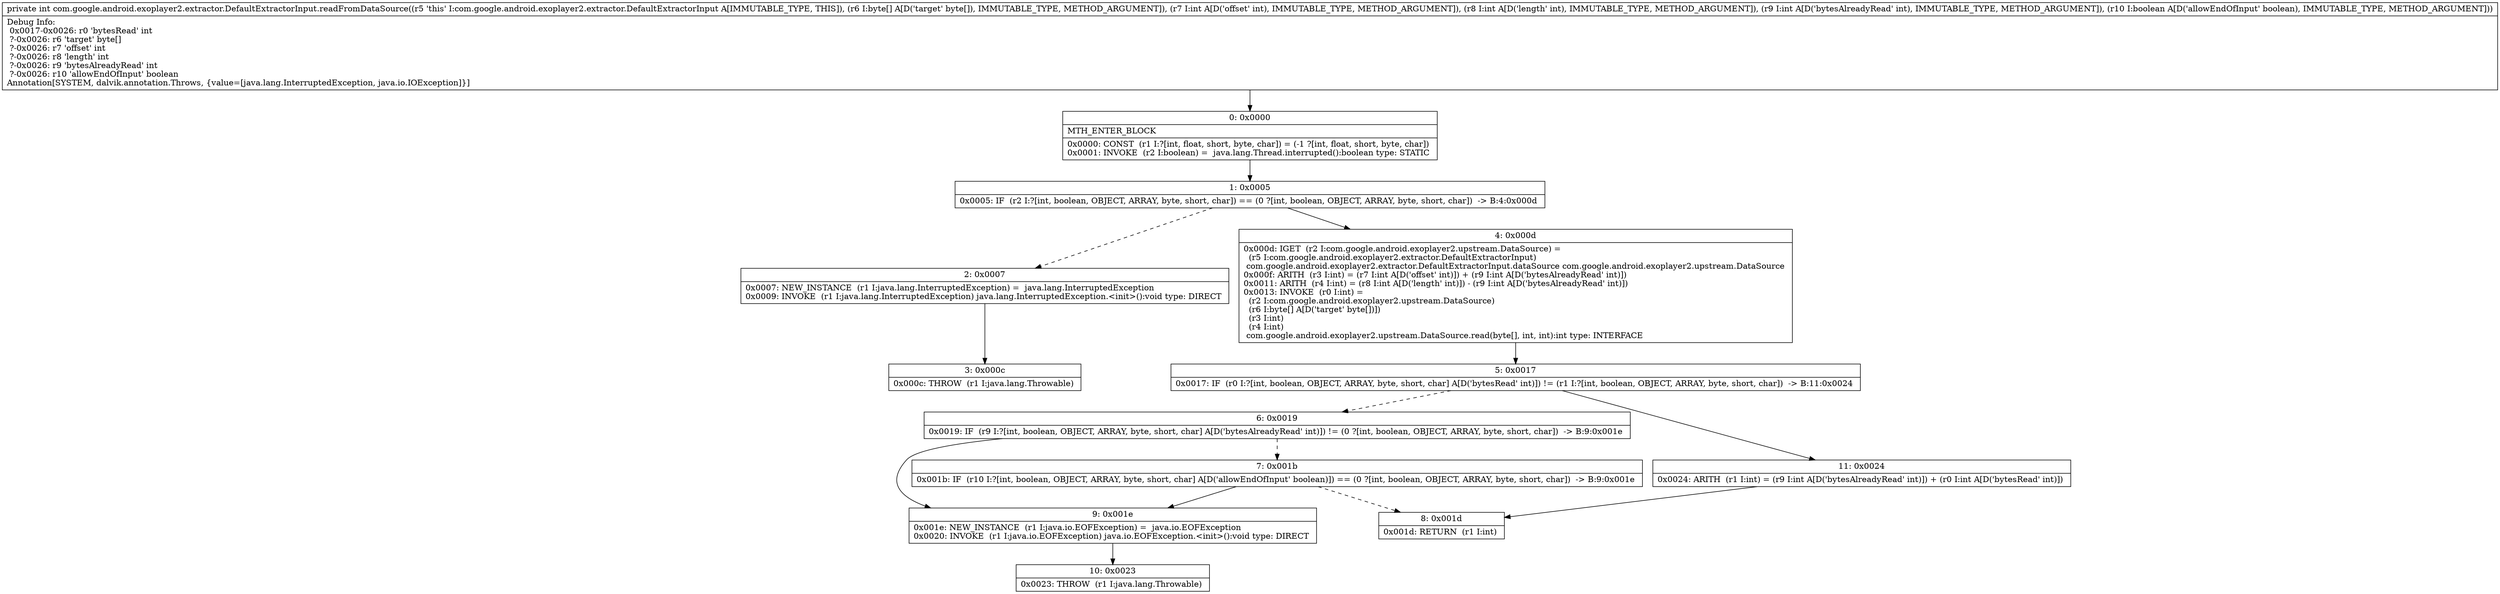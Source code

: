 digraph "CFG forcom.google.android.exoplayer2.extractor.DefaultExtractorInput.readFromDataSource([BIIIZ)I" {
Node_0 [shape=record,label="{0\:\ 0x0000|MTH_ENTER_BLOCK\l|0x0000: CONST  (r1 I:?[int, float, short, byte, char]) = (\-1 ?[int, float, short, byte, char]) \l0x0001: INVOKE  (r2 I:boolean) =  java.lang.Thread.interrupted():boolean type: STATIC \l}"];
Node_1 [shape=record,label="{1\:\ 0x0005|0x0005: IF  (r2 I:?[int, boolean, OBJECT, ARRAY, byte, short, char]) == (0 ?[int, boolean, OBJECT, ARRAY, byte, short, char])  \-\> B:4:0x000d \l}"];
Node_2 [shape=record,label="{2\:\ 0x0007|0x0007: NEW_INSTANCE  (r1 I:java.lang.InterruptedException) =  java.lang.InterruptedException \l0x0009: INVOKE  (r1 I:java.lang.InterruptedException) java.lang.InterruptedException.\<init\>():void type: DIRECT \l}"];
Node_3 [shape=record,label="{3\:\ 0x000c|0x000c: THROW  (r1 I:java.lang.Throwable) \l}"];
Node_4 [shape=record,label="{4\:\ 0x000d|0x000d: IGET  (r2 I:com.google.android.exoplayer2.upstream.DataSource) = \l  (r5 I:com.google.android.exoplayer2.extractor.DefaultExtractorInput)\l com.google.android.exoplayer2.extractor.DefaultExtractorInput.dataSource com.google.android.exoplayer2.upstream.DataSource \l0x000f: ARITH  (r3 I:int) = (r7 I:int A[D('offset' int)]) + (r9 I:int A[D('bytesAlreadyRead' int)]) \l0x0011: ARITH  (r4 I:int) = (r8 I:int A[D('length' int)]) \- (r9 I:int A[D('bytesAlreadyRead' int)]) \l0x0013: INVOKE  (r0 I:int) = \l  (r2 I:com.google.android.exoplayer2.upstream.DataSource)\l  (r6 I:byte[] A[D('target' byte[])])\l  (r3 I:int)\l  (r4 I:int)\l com.google.android.exoplayer2.upstream.DataSource.read(byte[], int, int):int type: INTERFACE \l}"];
Node_5 [shape=record,label="{5\:\ 0x0017|0x0017: IF  (r0 I:?[int, boolean, OBJECT, ARRAY, byte, short, char] A[D('bytesRead' int)]) != (r1 I:?[int, boolean, OBJECT, ARRAY, byte, short, char])  \-\> B:11:0x0024 \l}"];
Node_6 [shape=record,label="{6\:\ 0x0019|0x0019: IF  (r9 I:?[int, boolean, OBJECT, ARRAY, byte, short, char] A[D('bytesAlreadyRead' int)]) != (0 ?[int, boolean, OBJECT, ARRAY, byte, short, char])  \-\> B:9:0x001e \l}"];
Node_7 [shape=record,label="{7\:\ 0x001b|0x001b: IF  (r10 I:?[int, boolean, OBJECT, ARRAY, byte, short, char] A[D('allowEndOfInput' boolean)]) == (0 ?[int, boolean, OBJECT, ARRAY, byte, short, char])  \-\> B:9:0x001e \l}"];
Node_8 [shape=record,label="{8\:\ 0x001d|0x001d: RETURN  (r1 I:int) \l}"];
Node_9 [shape=record,label="{9\:\ 0x001e|0x001e: NEW_INSTANCE  (r1 I:java.io.EOFException) =  java.io.EOFException \l0x0020: INVOKE  (r1 I:java.io.EOFException) java.io.EOFException.\<init\>():void type: DIRECT \l}"];
Node_10 [shape=record,label="{10\:\ 0x0023|0x0023: THROW  (r1 I:java.lang.Throwable) \l}"];
Node_11 [shape=record,label="{11\:\ 0x0024|0x0024: ARITH  (r1 I:int) = (r9 I:int A[D('bytesAlreadyRead' int)]) + (r0 I:int A[D('bytesRead' int)]) \l}"];
MethodNode[shape=record,label="{private int com.google.android.exoplayer2.extractor.DefaultExtractorInput.readFromDataSource((r5 'this' I:com.google.android.exoplayer2.extractor.DefaultExtractorInput A[IMMUTABLE_TYPE, THIS]), (r6 I:byte[] A[D('target' byte[]), IMMUTABLE_TYPE, METHOD_ARGUMENT]), (r7 I:int A[D('offset' int), IMMUTABLE_TYPE, METHOD_ARGUMENT]), (r8 I:int A[D('length' int), IMMUTABLE_TYPE, METHOD_ARGUMENT]), (r9 I:int A[D('bytesAlreadyRead' int), IMMUTABLE_TYPE, METHOD_ARGUMENT]), (r10 I:boolean A[D('allowEndOfInput' boolean), IMMUTABLE_TYPE, METHOD_ARGUMENT]))  | Debug Info:\l  0x0017\-0x0026: r0 'bytesRead' int\l  ?\-0x0026: r6 'target' byte[]\l  ?\-0x0026: r7 'offset' int\l  ?\-0x0026: r8 'length' int\l  ?\-0x0026: r9 'bytesAlreadyRead' int\l  ?\-0x0026: r10 'allowEndOfInput' boolean\lAnnotation[SYSTEM, dalvik.annotation.Throws, \{value=[java.lang.InterruptedException, java.io.IOException]\}]\l}"];
MethodNode -> Node_0;
Node_0 -> Node_1;
Node_1 -> Node_2[style=dashed];
Node_1 -> Node_4;
Node_2 -> Node_3;
Node_4 -> Node_5;
Node_5 -> Node_6[style=dashed];
Node_5 -> Node_11;
Node_6 -> Node_7[style=dashed];
Node_6 -> Node_9;
Node_7 -> Node_8[style=dashed];
Node_7 -> Node_9;
Node_9 -> Node_10;
Node_11 -> Node_8;
}

